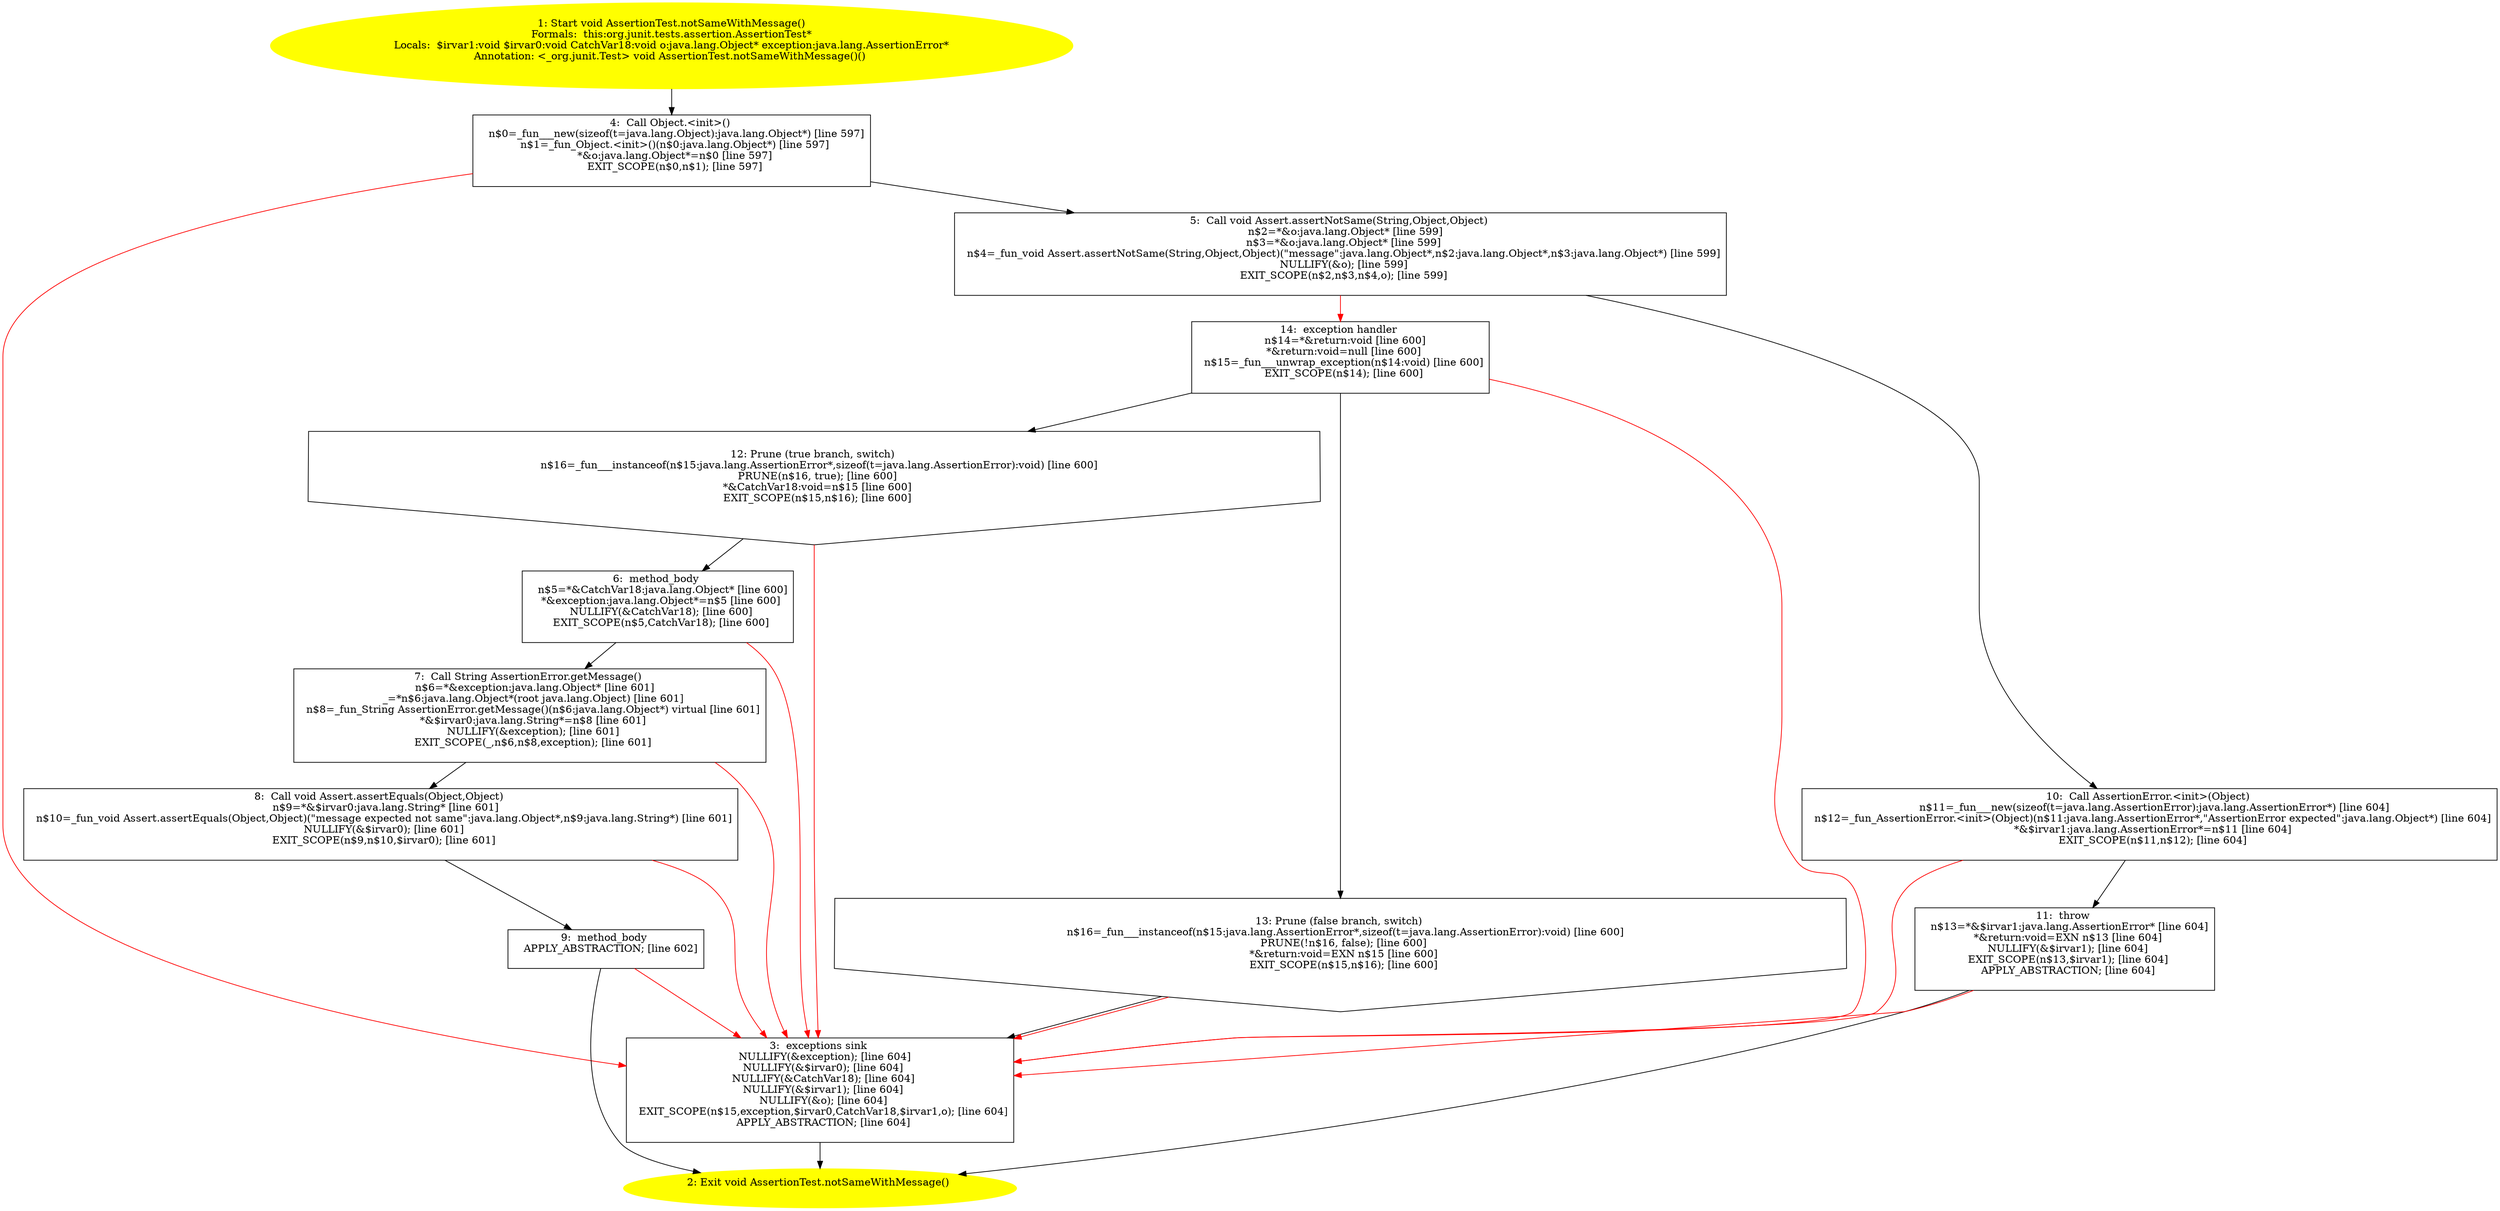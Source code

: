 /* @generated */
digraph cfg {
"org.junit.tests.assertion.AssertionTest.notSameWithMessage():void.7def29c8ad13dca69ec4ac8f57ee4a10_1" [label="1: Start void AssertionTest.notSameWithMessage()\nFormals:  this:org.junit.tests.assertion.AssertionTest*\nLocals:  $irvar1:void $irvar0:void CatchVar18:void o:java.lang.Object* exception:java.lang.AssertionError*\nAnnotation: <_org.junit.Test> void AssertionTest.notSameWithMessage()() \n  " color=yellow style=filled]
	

	 "org.junit.tests.assertion.AssertionTest.notSameWithMessage():void.7def29c8ad13dca69ec4ac8f57ee4a10_1" -> "org.junit.tests.assertion.AssertionTest.notSameWithMessage():void.7def29c8ad13dca69ec4ac8f57ee4a10_4" ;
"org.junit.tests.assertion.AssertionTest.notSameWithMessage():void.7def29c8ad13dca69ec4ac8f57ee4a10_2" [label="2: Exit void AssertionTest.notSameWithMessage() \n  " color=yellow style=filled]
	

"org.junit.tests.assertion.AssertionTest.notSameWithMessage():void.7def29c8ad13dca69ec4ac8f57ee4a10_3" [label="3:  exceptions sink \n   NULLIFY(&exception); [line 604]\n  NULLIFY(&$irvar0); [line 604]\n  NULLIFY(&CatchVar18); [line 604]\n  NULLIFY(&$irvar1); [line 604]\n  NULLIFY(&o); [line 604]\n  EXIT_SCOPE(n$15,exception,$irvar0,CatchVar18,$irvar1,o); [line 604]\n  APPLY_ABSTRACTION; [line 604]\n " shape="box"]
	

	 "org.junit.tests.assertion.AssertionTest.notSameWithMessage():void.7def29c8ad13dca69ec4ac8f57ee4a10_3" -> "org.junit.tests.assertion.AssertionTest.notSameWithMessage():void.7def29c8ad13dca69ec4ac8f57ee4a10_2" ;
"org.junit.tests.assertion.AssertionTest.notSameWithMessage():void.7def29c8ad13dca69ec4ac8f57ee4a10_4" [label="4:  Call Object.<init>() \n   n$0=_fun___new(sizeof(t=java.lang.Object):java.lang.Object*) [line 597]\n  n$1=_fun_Object.<init>()(n$0:java.lang.Object*) [line 597]\n  *&o:java.lang.Object*=n$0 [line 597]\n  EXIT_SCOPE(n$0,n$1); [line 597]\n " shape="box"]
	

	 "org.junit.tests.assertion.AssertionTest.notSameWithMessage():void.7def29c8ad13dca69ec4ac8f57ee4a10_4" -> "org.junit.tests.assertion.AssertionTest.notSameWithMessage():void.7def29c8ad13dca69ec4ac8f57ee4a10_5" ;
	 "org.junit.tests.assertion.AssertionTest.notSameWithMessage():void.7def29c8ad13dca69ec4ac8f57ee4a10_4" -> "org.junit.tests.assertion.AssertionTest.notSameWithMessage():void.7def29c8ad13dca69ec4ac8f57ee4a10_3" [color="red" ];
"org.junit.tests.assertion.AssertionTest.notSameWithMessage():void.7def29c8ad13dca69ec4ac8f57ee4a10_5" [label="5:  Call void Assert.assertNotSame(String,Object,Object) \n   n$2=*&o:java.lang.Object* [line 599]\n  n$3=*&o:java.lang.Object* [line 599]\n  n$4=_fun_void Assert.assertNotSame(String,Object,Object)(\"message\":java.lang.Object*,n$2:java.lang.Object*,n$3:java.lang.Object*) [line 599]\n  NULLIFY(&o); [line 599]\n  EXIT_SCOPE(n$2,n$3,n$4,o); [line 599]\n " shape="box"]
	

	 "org.junit.tests.assertion.AssertionTest.notSameWithMessage():void.7def29c8ad13dca69ec4ac8f57ee4a10_5" -> "org.junit.tests.assertion.AssertionTest.notSameWithMessage():void.7def29c8ad13dca69ec4ac8f57ee4a10_10" ;
	 "org.junit.tests.assertion.AssertionTest.notSameWithMessage():void.7def29c8ad13dca69ec4ac8f57ee4a10_5" -> "org.junit.tests.assertion.AssertionTest.notSameWithMessage():void.7def29c8ad13dca69ec4ac8f57ee4a10_14" [color="red" ];
"org.junit.tests.assertion.AssertionTest.notSameWithMessage():void.7def29c8ad13dca69ec4ac8f57ee4a10_6" [label="6:  method_body \n   n$5=*&CatchVar18:java.lang.Object* [line 600]\n  *&exception:java.lang.Object*=n$5 [line 600]\n  NULLIFY(&CatchVar18); [line 600]\n  EXIT_SCOPE(n$5,CatchVar18); [line 600]\n " shape="box"]
	

	 "org.junit.tests.assertion.AssertionTest.notSameWithMessage():void.7def29c8ad13dca69ec4ac8f57ee4a10_6" -> "org.junit.tests.assertion.AssertionTest.notSameWithMessage():void.7def29c8ad13dca69ec4ac8f57ee4a10_7" ;
	 "org.junit.tests.assertion.AssertionTest.notSameWithMessage():void.7def29c8ad13dca69ec4ac8f57ee4a10_6" -> "org.junit.tests.assertion.AssertionTest.notSameWithMessage():void.7def29c8ad13dca69ec4ac8f57ee4a10_3" [color="red" ];
"org.junit.tests.assertion.AssertionTest.notSameWithMessage():void.7def29c8ad13dca69ec4ac8f57ee4a10_7" [label="7:  Call String AssertionError.getMessage() \n   n$6=*&exception:java.lang.Object* [line 601]\n  _=*n$6:java.lang.Object*(root java.lang.Object) [line 601]\n  n$8=_fun_String AssertionError.getMessage()(n$6:java.lang.Object*) virtual [line 601]\n  *&$irvar0:java.lang.String*=n$8 [line 601]\n  NULLIFY(&exception); [line 601]\n  EXIT_SCOPE(_,n$6,n$8,exception); [line 601]\n " shape="box"]
	

	 "org.junit.tests.assertion.AssertionTest.notSameWithMessage():void.7def29c8ad13dca69ec4ac8f57ee4a10_7" -> "org.junit.tests.assertion.AssertionTest.notSameWithMessage():void.7def29c8ad13dca69ec4ac8f57ee4a10_8" ;
	 "org.junit.tests.assertion.AssertionTest.notSameWithMessage():void.7def29c8ad13dca69ec4ac8f57ee4a10_7" -> "org.junit.tests.assertion.AssertionTest.notSameWithMessage():void.7def29c8ad13dca69ec4ac8f57ee4a10_3" [color="red" ];
"org.junit.tests.assertion.AssertionTest.notSameWithMessage():void.7def29c8ad13dca69ec4ac8f57ee4a10_8" [label="8:  Call void Assert.assertEquals(Object,Object) \n   n$9=*&$irvar0:java.lang.String* [line 601]\n  n$10=_fun_void Assert.assertEquals(Object,Object)(\"message expected not same\":java.lang.Object*,n$9:java.lang.String*) [line 601]\n  NULLIFY(&$irvar0); [line 601]\n  EXIT_SCOPE(n$9,n$10,$irvar0); [line 601]\n " shape="box"]
	

	 "org.junit.tests.assertion.AssertionTest.notSameWithMessage():void.7def29c8ad13dca69ec4ac8f57ee4a10_8" -> "org.junit.tests.assertion.AssertionTest.notSameWithMessage():void.7def29c8ad13dca69ec4ac8f57ee4a10_9" ;
	 "org.junit.tests.assertion.AssertionTest.notSameWithMessage():void.7def29c8ad13dca69ec4ac8f57ee4a10_8" -> "org.junit.tests.assertion.AssertionTest.notSameWithMessage():void.7def29c8ad13dca69ec4ac8f57ee4a10_3" [color="red" ];
"org.junit.tests.assertion.AssertionTest.notSameWithMessage():void.7def29c8ad13dca69ec4ac8f57ee4a10_9" [label="9:  method_body \n   APPLY_ABSTRACTION; [line 602]\n " shape="box"]
	

	 "org.junit.tests.assertion.AssertionTest.notSameWithMessage():void.7def29c8ad13dca69ec4ac8f57ee4a10_9" -> "org.junit.tests.assertion.AssertionTest.notSameWithMessage():void.7def29c8ad13dca69ec4ac8f57ee4a10_2" ;
	 "org.junit.tests.assertion.AssertionTest.notSameWithMessage():void.7def29c8ad13dca69ec4ac8f57ee4a10_9" -> "org.junit.tests.assertion.AssertionTest.notSameWithMessage():void.7def29c8ad13dca69ec4ac8f57ee4a10_3" [color="red" ];
"org.junit.tests.assertion.AssertionTest.notSameWithMessage():void.7def29c8ad13dca69ec4ac8f57ee4a10_10" [label="10:  Call AssertionError.<init>(Object) \n   n$11=_fun___new(sizeof(t=java.lang.AssertionError):java.lang.AssertionError*) [line 604]\n  n$12=_fun_AssertionError.<init>(Object)(n$11:java.lang.AssertionError*,\"AssertionError expected\":java.lang.Object*) [line 604]\n  *&$irvar1:java.lang.AssertionError*=n$11 [line 604]\n  EXIT_SCOPE(n$11,n$12); [line 604]\n " shape="box"]
	

	 "org.junit.tests.assertion.AssertionTest.notSameWithMessage():void.7def29c8ad13dca69ec4ac8f57ee4a10_10" -> "org.junit.tests.assertion.AssertionTest.notSameWithMessage():void.7def29c8ad13dca69ec4ac8f57ee4a10_11" ;
	 "org.junit.tests.assertion.AssertionTest.notSameWithMessage():void.7def29c8ad13dca69ec4ac8f57ee4a10_10" -> "org.junit.tests.assertion.AssertionTest.notSameWithMessage():void.7def29c8ad13dca69ec4ac8f57ee4a10_3" [color="red" ];
"org.junit.tests.assertion.AssertionTest.notSameWithMessage():void.7def29c8ad13dca69ec4ac8f57ee4a10_11" [label="11:  throw \n   n$13=*&$irvar1:java.lang.AssertionError* [line 604]\n  *&return:void=EXN n$13 [line 604]\n  NULLIFY(&$irvar1); [line 604]\n  EXIT_SCOPE(n$13,$irvar1); [line 604]\n  APPLY_ABSTRACTION; [line 604]\n " shape="box"]
	

	 "org.junit.tests.assertion.AssertionTest.notSameWithMessage():void.7def29c8ad13dca69ec4ac8f57ee4a10_11" -> "org.junit.tests.assertion.AssertionTest.notSameWithMessage():void.7def29c8ad13dca69ec4ac8f57ee4a10_2" ;
	 "org.junit.tests.assertion.AssertionTest.notSameWithMessage():void.7def29c8ad13dca69ec4ac8f57ee4a10_11" -> "org.junit.tests.assertion.AssertionTest.notSameWithMessage():void.7def29c8ad13dca69ec4ac8f57ee4a10_3" [color="red" ];
"org.junit.tests.assertion.AssertionTest.notSameWithMessage():void.7def29c8ad13dca69ec4ac8f57ee4a10_12" [label="12: Prune (true branch, switch) \n   n$16=_fun___instanceof(n$15:java.lang.AssertionError*,sizeof(t=java.lang.AssertionError):void) [line 600]\n  PRUNE(n$16, true); [line 600]\n  *&CatchVar18:void=n$15 [line 600]\n  EXIT_SCOPE(n$15,n$16); [line 600]\n " shape="invhouse"]
	

	 "org.junit.tests.assertion.AssertionTest.notSameWithMessage():void.7def29c8ad13dca69ec4ac8f57ee4a10_12" -> "org.junit.tests.assertion.AssertionTest.notSameWithMessage():void.7def29c8ad13dca69ec4ac8f57ee4a10_6" ;
	 "org.junit.tests.assertion.AssertionTest.notSameWithMessage():void.7def29c8ad13dca69ec4ac8f57ee4a10_12" -> "org.junit.tests.assertion.AssertionTest.notSameWithMessage():void.7def29c8ad13dca69ec4ac8f57ee4a10_3" [color="red" ];
"org.junit.tests.assertion.AssertionTest.notSameWithMessage():void.7def29c8ad13dca69ec4ac8f57ee4a10_13" [label="13: Prune (false branch, switch) \n   n$16=_fun___instanceof(n$15:java.lang.AssertionError*,sizeof(t=java.lang.AssertionError):void) [line 600]\n  PRUNE(!n$16, false); [line 600]\n  *&return:void=EXN n$15 [line 600]\n  EXIT_SCOPE(n$15,n$16); [line 600]\n " shape="invhouse"]
	

	 "org.junit.tests.assertion.AssertionTest.notSameWithMessage():void.7def29c8ad13dca69ec4ac8f57ee4a10_13" -> "org.junit.tests.assertion.AssertionTest.notSameWithMessage():void.7def29c8ad13dca69ec4ac8f57ee4a10_3" ;
	 "org.junit.tests.assertion.AssertionTest.notSameWithMessage():void.7def29c8ad13dca69ec4ac8f57ee4a10_13" -> "org.junit.tests.assertion.AssertionTest.notSameWithMessage():void.7def29c8ad13dca69ec4ac8f57ee4a10_3" [color="red" ];
"org.junit.tests.assertion.AssertionTest.notSameWithMessage():void.7def29c8ad13dca69ec4ac8f57ee4a10_14" [label="14:  exception handler \n   n$14=*&return:void [line 600]\n  *&return:void=null [line 600]\n  n$15=_fun___unwrap_exception(n$14:void) [line 600]\n  EXIT_SCOPE(n$14); [line 600]\n " shape="box"]
	

	 "org.junit.tests.assertion.AssertionTest.notSameWithMessage():void.7def29c8ad13dca69ec4ac8f57ee4a10_14" -> "org.junit.tests.assertion.AssertionTest.notSameWithMessage():void.7def29c8ad13dca69ec4ac8f57ee4a10_12" ;
	 "org.junit.tests.assertion.AssertionTest.notSameWithMessage():void.7def29c8ad13dca69ec4ac8f57ee4a10_14" -> "org.junit.tests.assertion.AssertionTest.notSameWithMessage():void.7def29c8ad13dca69ec4ac8f57ee4a10_13" ;
	 "org.junit.tests.assertion.AssertionTest.notSameWithMessage():void.7def29c8ad13dca69ec4ac8f57ee4a10_14" -> "org.junit.tests.assertion.AssertionTest.notSameWithMessage():void.7def29c8ad13dca69ec4ac8f57ee4a10_3" [color="red" ];
}
